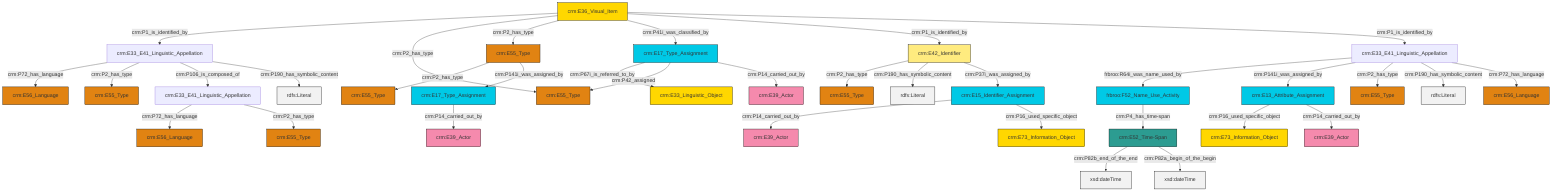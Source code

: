 graph TD
classDef Literal fill:#f2f2f2,stroke:#000000;
classDef CRM_Entity fill:#FFFFFF,stroke:#000000;
classDef Temporal_Entity fill:#00C9E6, stroke:#000000;
classDef Type fill:#E18312, stroke:#000000;
classDef Time-Span fill:#2C9C91, stroke:#000000;
classDef Appellation fill:#FFEB7F, stroke:#000000;
classDef Place fill:#008836, stroke:#000000;
classDef Persistent_Item fill:#B266B2, stroke:#000000;
classDef Conceptual_Object fill:#FFD700, stroke:#000000;
classDef Physical_Thing fill:#D2B48C, stroke:#000000;
classDef Actor fill:#f58aad, stroke:#000000;
classDef PC_Classes fill:#4ce600, stroke:#000000;
classDef Multi fill:#cccccc,stroke:#000000;

0["crm:E15_Identifier_Assignment"]:::Temporal_Entity -->|crm:P14_carried_out_by| 1["crm:E39_Actor"]:::Actor
0["crm:E15_Identifier_Assignment"]:::Temporal_Entity -->|crm:P16_used_specific_object| 2["crm:E73_Information_Object"]:::Conceptual_Object
3["crm:E17_Type_Assignment"]:::Temporal_Entity -->|crm:P14_carried_out_by| 4["crm:E39_Actor"]:::Actor
5["crm:E33_E41_Linguistic_Appellation"]:::Default -->|crm:P72_has_language| 6["crm:E56_Language"]:::Type
7["crm:E36_Visual_Item"]:::Conceptual_Object -->|crm:P1_is_identified_by| 5["crm:E33_E41_Linguistic_Appellation"]:::Default
14["crm:E17_Type_Assignment"]:::Temporal_Entity -->|crm:P67i_is_referred_to_by| 15["crm:E33_Linguistic_Object"]:::Conceptual_Object
16["crm:E52_Time-Span"]:::Time-Span -->|crm:P82b_end_of_the_end| 17[xsd:dateTime]:::Literal
12["crm:E55_Type"]:::Type -->|crm:P2_has_type| 18["crm:E55_Type"]:::Type
14["crm:E17_Type_Assignment"]:::Temporal_Entity -->|crm:P42_assigned| 19["crm:E55_Type"]:::Type
16["crm:E52_Time-Span"]:::Time-Span -->|crm:P82a_begin_of_the_begin| 21[xsd:dateTime]:::Literal
23["crm:E42_Identifier"]:::Appellation -->|crm:P2_has_type| 8["crm:E55_Type"]:::Type
7["crm:E36_Visual_Item"]:::Conceptual_Object -->|crm:P2_has_type| 19["crm:E55_Type"]:::Type
29["crm:E33_E41_Linguistic_Appellation"]:::Default -->|crm:P72_has_language| 30["crm:E56_Language"]:::Type
7["crm:E36_Visual_Item"]:::Conceptual_Object -->|crm:P2_has_type| 12["crm:E55_Type"]:::Type
33["crm:E33_E41_Linguistic_Appellation"]:::Default -->|frbroo:R64i_was_name_used_by| 34["frbroo:F52_Name_Use_Activity"]:::Temporal_Entity
33["crm:E33_E41_Linguistic_Appellation"]:::Default -->|crm:P141i_was_assigned_by| 35["crm:E13_Attribute_Assignment"]:::Temporal_Entity
29["crm:E33_E41_Linguistic_Appellation"]:::Default -->|crm:P2_has_type| 37["crm:E55_Type"]:::Type
5["crm:E33_E41_Linguistic_Appellation"]:::Default -->|crm:P2_has_type| 10["crm:E55_Type"]:::Type
33["crm:E33_E41_Linguistic_Appellation"]:::Default -->|crm:P2_has_type| 26["crm:E55_Type"]:::Type
7["crm:E36_Visual_Item"]:::Conceptual_Object -->|crm:P41i_was_classified_by| 14["crm:E17_Type_Assignment"]:::Temporal_Entity
14["crm:E17_Type_Assignment"]:::Temporal_Entity -->|crm:P14_carried_out_by| 43["crm:E39_Actor"]:::Actor
7["crm:E36_Visual_Item"]:::Conceptual_Object -->|crm:P1_is_identified_by| 23["crm:E42_Identifier"]:::Appellation
35["crm:E13_Attribute_Assignment"]:::Temporal_Entity -->|crm:P16_used_specific_object| 48["crm:E73_Information_Object"]:::Conceptual_Object
5["crm:E33_E41_Linguistic_Appellation"]:::Default -->|crm:P106_is_composed_of| 29["crm:E33_E41_Linguistic_Appellation"]:::Default
23["crm:E42_Identifier"]:::Appellation -->|crm:P190_has_symbolic_content| 55[rdfs:Literal]:::Literal
23["crm:E42_Identifier"]:::Appellation -->|crm:P37i_was_assigned_by| 0["crm:E15_Identifier_Assignment"]:::Temporal_Entity
5["crm:E33_E41_Linguistic_Appellation"]:::Default -->|crm:P190_has_symbolic_content| 58[rdfs:Literal]:::Literal
35["crm:E13_Attribute_Assignment"]:::Temporal_Entity -->|crm:P14_carried_out_by| 31["crm:E39_Actor"]:::Actor
33["crm:E33_E41_Linguistic_Appellation"]:::Default -->|crm:P190_has_symbolic_content| 59[rdfs:Literal]:::Literal
7["crm:E36_Visual_Item"]:::Conceptual_Object -->|crm:P1_is_identified_by| 33["crm:E33_E41_Linguistic_Appellation"]:::Default
34["frbroo:F52_Name_Use_Activity"]:::Temporal_Entity -->|crm:P4_has_time-span| 16["crm:E52_Time-Span"]:::Time-Span
12["crm:E55_Type"]:::Type -->|crm:P141i_was_assigned_by| 3["crm:E17_Type_Assignment"]:::Temporal_Entity
33["crm:E33_E41_Linguistic_Appellation"]:::Default -->|crm:P72_has_language| 53["crm:E56_Language"]:::Type